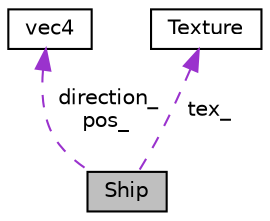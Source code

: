 digraph "Ship"
{
  edge [fontname="Helvetica",fontsize="10",labelfontname="Helvetica",labelfontsize="10"];
  node [fontname="Helvetica",fontsize="10",shape=record];
  Node1 [label="Ship",height=0.2,width=0.4,color="black", fillcolor="grey75", style="filled", fontcolor="black"];
  Node2 -> Node1 [dir="back",color="darkorchid3",fontsize="10",style="dashed",label=" direction_\npos_" ];
  Node2 [label="vec4",height=0.2,width=0.4,color="black", fillcolor="white", style="filled",URL="$classvec4.html"];
  Node3 -> Node1 [dir="back",color="darkorchid3",fontsize="10",style="dashed",label=" tex_" ];
  Node3 [label="Texture",height=0.2,width=0.4,color="black", fillcolor="white", style="filled",URL="$classTexture.html",tooltip="class that handles texture io and GPU upload "];
}
